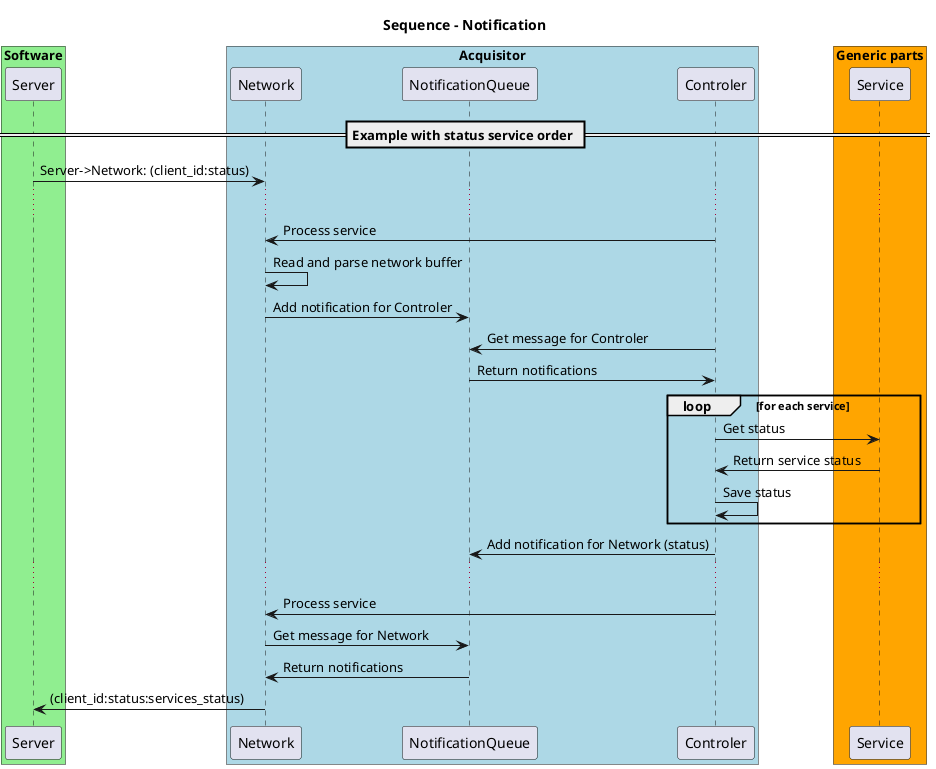 @startuml
title Sequence - Notification
box "Software" #LightGreen
    participant Server
end box
box "Acquisitor" #LightBlue
    participant Network
    participant NotificationQueue
    participant Controler
end box
box "Generic parts" #Orange
    participant Service
end box

== Example with status service order ==
Server->Network: Server->Network: (client_id:status)
    ...
    Controler->Network: Process service
        Network->Network: Read and parse network buffer
        Network->NotificationQueue: Add notification for Controler
    Controler->NotificationQueue: Get message for Controler
    Controler<-NotificationQueue: Return notifications
    loop for each service
        Controler->Service: Get status
        Controler<-Service: Return service status
        Controler->Controler: Save status
    end
    Controler->NotificationQueue: Add notification for Network (status)
    ...
    Controler->Network: Process service
        Network->NotificationQueue: Get message for Network
        Network<-NotificationQueue: Return notifications
Server<-Network: (client_id:status:services_status)

@enduml